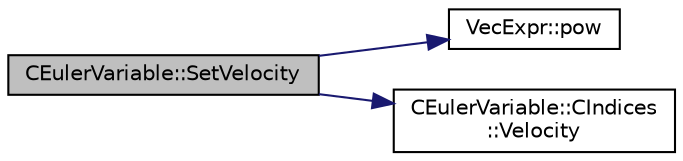 digraph "CEulerVariable::SetVelocity"
{
 // LATEX_PDF_SIZE
  edge [fontname="Helvetica",fontsize="10",labelfontname="Helvetica",labelfontsize="10"];
  node [fontname="Helvetica",fontsize="10",shape=record];
  rankdir="LR";
  Node1 [label="CEulerVariable::SetVelocity",height=0.2,width=0.4,color="black", fillcolor="grey75", style="filled", fontcolor="black",tooltip="Set the velocity vector from the solution."];
  Node1 -> Node2 [color="midnightblue",fontsize="10",style="solid",fontname="Helvetica"];
  Node2 [label="VecExpr::pow",height=0.2,width=0.4,color="black", fillcolor="white", style="filled",URL="$group__VecExpr.html#ga7fb255e1f2a1773d3cc6ff7bee1aadd2",tooltip=" "];
  Node1 -> Node3 [color="midnightblue",fontsize="10",style="solid",fontname="Helvetica"];
  Node3 [label="CEulerVariable::CIndices\l::Velocity",height=0.2,width=0.4,color="black", fillcolor="white", style="filled",URL="$structCEulerVariable_1_1CIndices.html#a37140bae15b27e5d1c970468d80fb3ae",tooltip=" "];
}

